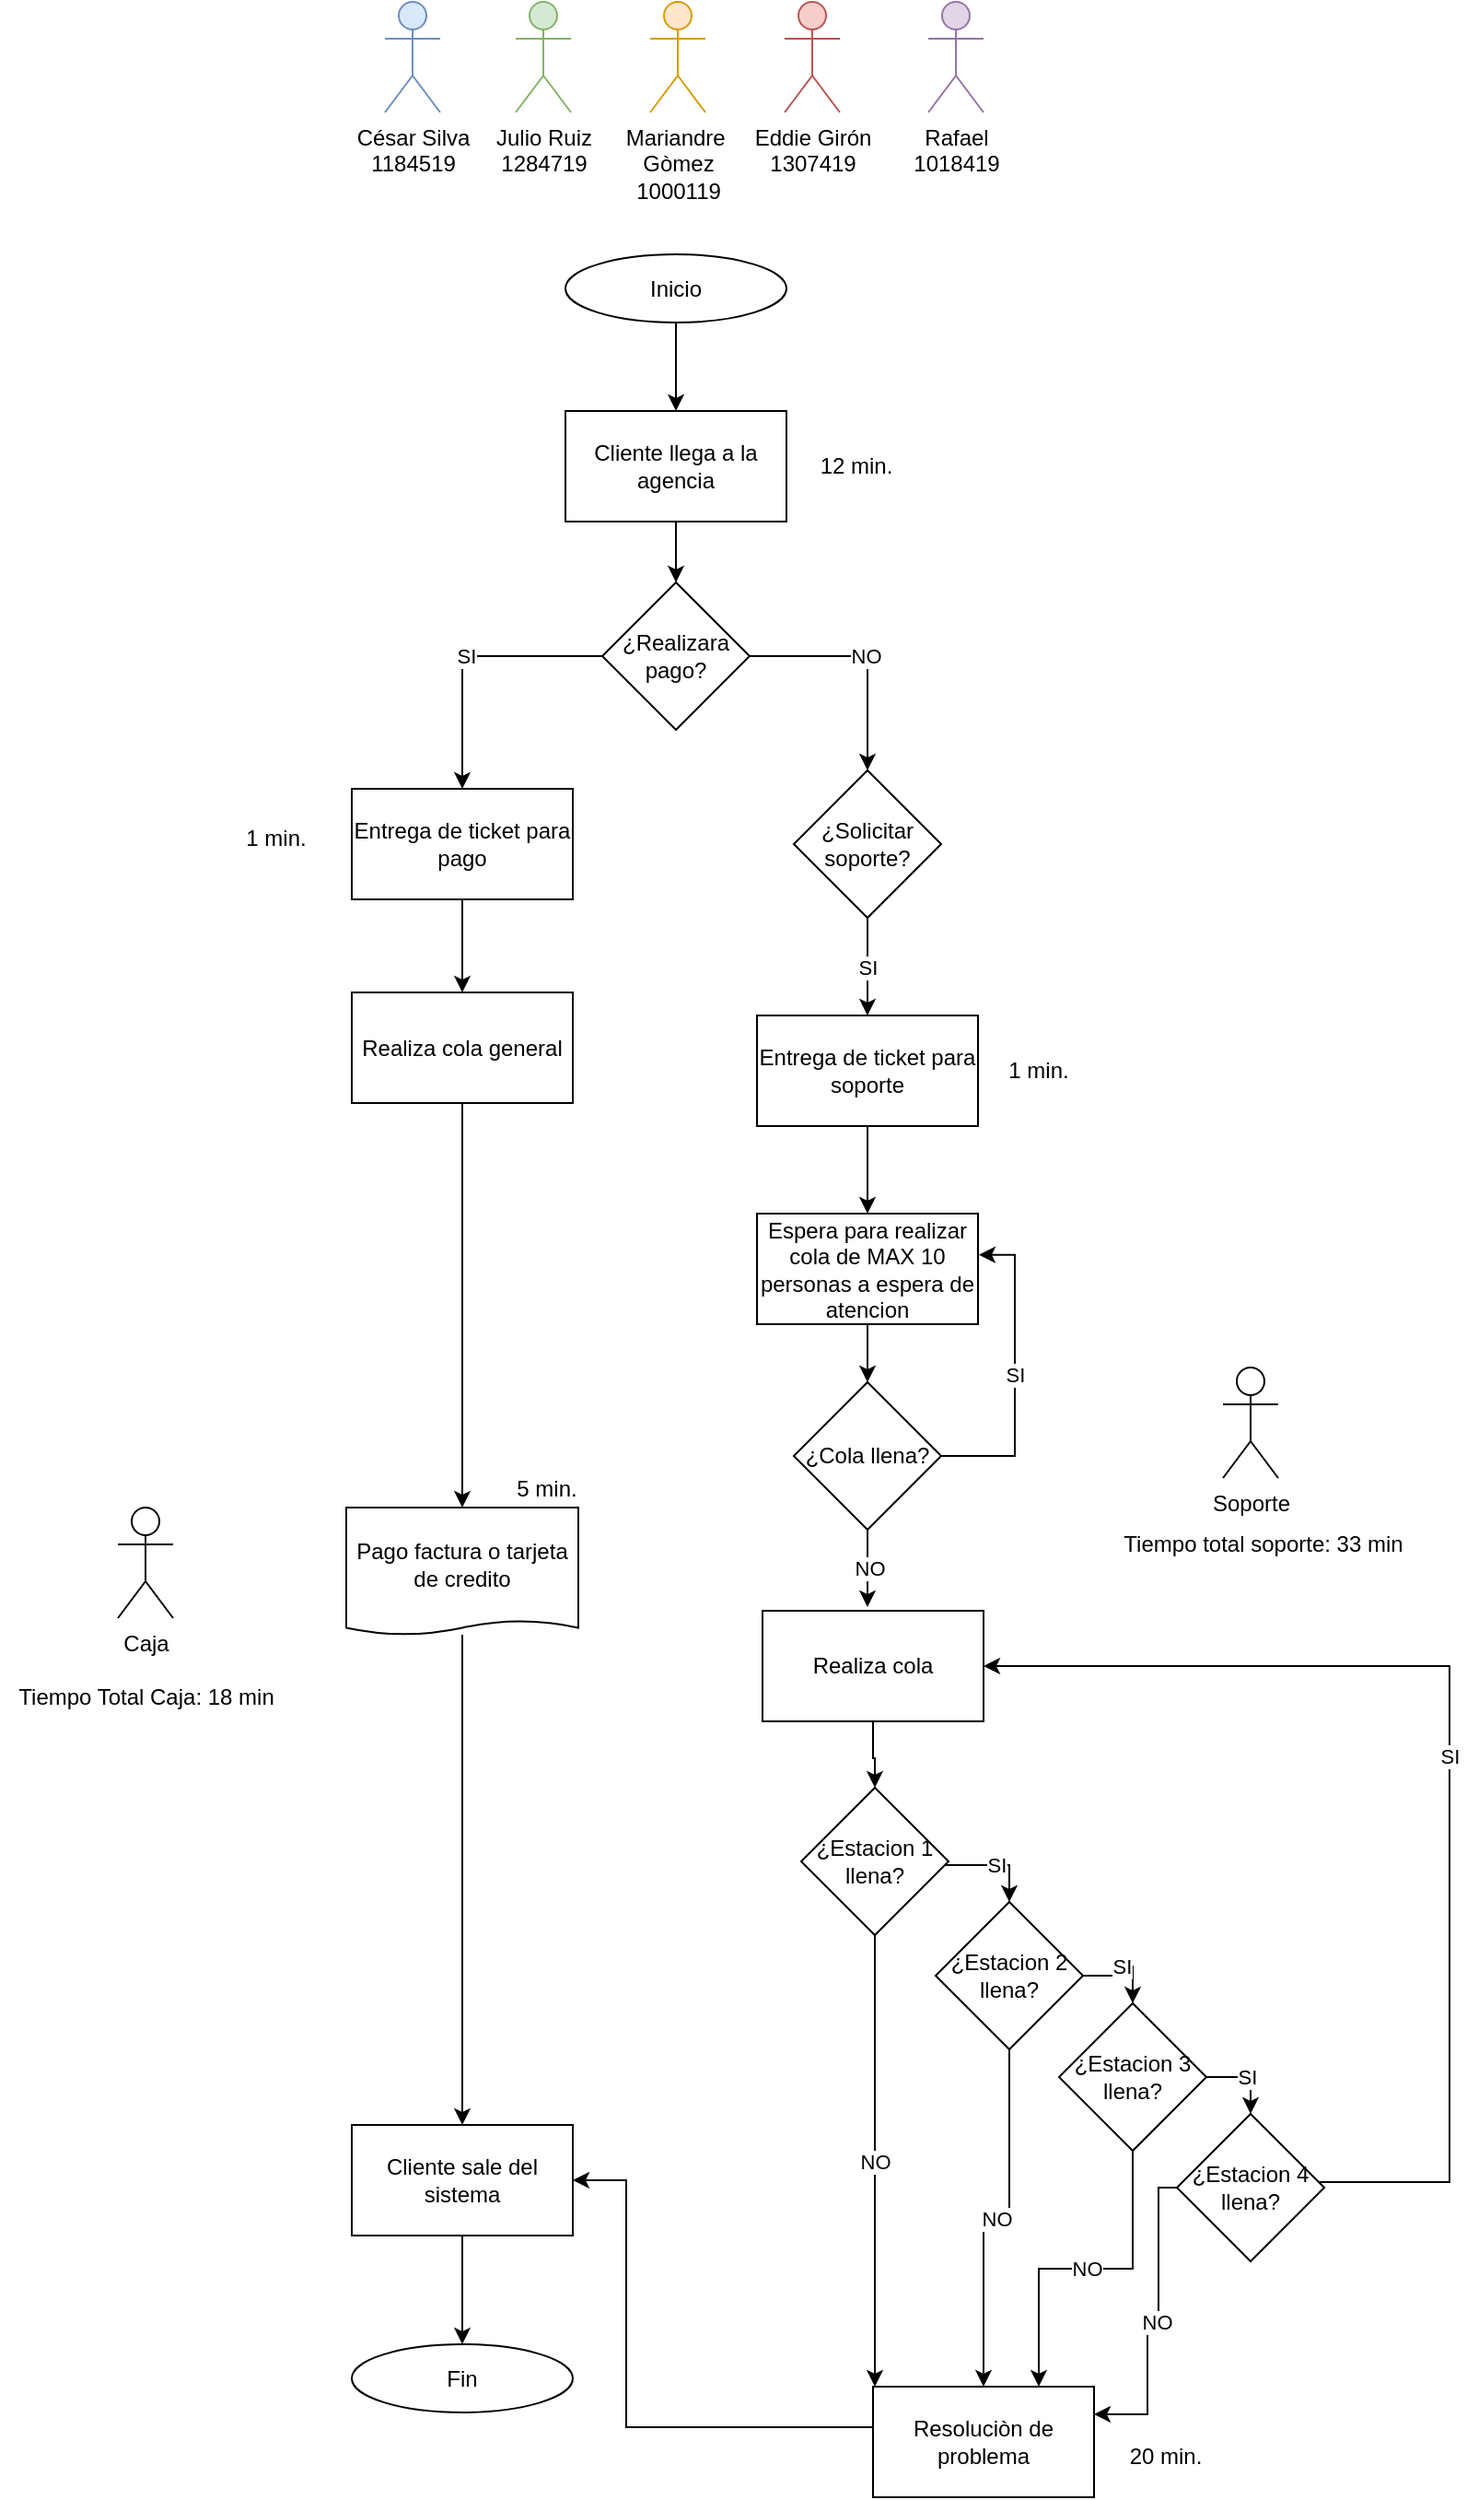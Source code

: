 <mxfile version="23.0.1" type="google">
  <diagram name="Página-1" id="op63KfpNdoZwscqGuW4t">
    <mxGraphModel grid="0" page="0" gridSize="10" guides="1" tooltips="1" connect="1" arrows="1" fold="1" pageScale="1" pageWidth="827" pageHeight="1169" math="0" shadow="0">
      <root>
        <mxCell id="0" />
        <mxCell id="1" parent="0" />
        <mxCell id="F32O1sjZaFAkKOXuG77Z-1" value="Inicio" style="ellipse;whiteSpace=wrap;html=1;" vertex="1" parent="1">
          <mxGeometry x="23" y="128" width="120" height="37" as="geometry" />
        </mxCell>
        <mxCell id="F32O1sjZaFAkKOXuG77Z-2" value="Fin" style="ellipse;whiteSpace=wrap;html=1;" vertex="1" parent="1">
          <mxGeometry x="-93" y="1262" width="120" height="37" as="geometry" />
        </mxCell>
        <mxCell id="DTNb_fPJbGdZ6t52-diq-6" value="" style="edgeStyle=orthogonalEdgeStyle;rounded=0;orthogonalLoop=1;jettySize=auto;html=1;" edge="1" parent="1" source="F32O1sjZaFAkKOXuG77Z-3" target="F32O1sjZaFAkKOXuG77Z-5">
          <mxGeometry relative="1" as="geometry" />
        </mxCell>
        <mxCell id="F32O1sjZaFAkKOXuG77Z-3" value="Cliente llega a la agencia" style="rounded=0;whiteSpace=wrap;html=1;" vertex="1" parent="1">
          <mxGeometry x="23" y="213" width="120" height="60" as="geometry" />
        </mxCell>
        <mxCell id="DTNb_fPJbGdZ6t52-diq-1" value="César Silva&lt;br&gt;1184519" style="shape=umlActor;verticalLabelPosition=bottom;verticalAlign=top;html=1;outlineConnect=0;fillColor=#dae8fc;strokeColor=#6c8ebf;" vertex="1" parent="1">
          <mxGeometry x="-75" y="-9" width="30" height="60" as="geometry" />
        </mxCell>
        <mxCell id="F32O1sjZaFAkKOXuG77Z-4" value="12 min." style="text;html=1;strokeColor=none;fillColor=none;align=center;verticalAlign=middle;whiteSpace=wrap;rounded=0;" vertex="1" parent="1">
          <mxGeometry x="151" y="228" width="60" height="30" as="geometry" />
        </mxCell>
        <mxCell id="DTNb_fPJbGdZ6t52-diq-2" value="Julio Ruiz &lt;br&gt;1284719" style="shape=umlActor;verticalLabelPosition=bottom;verticalAlign=top;html=1;outlineConnect=0;fontStyle=0;fillColor=#d5e8d4;strokeColor=#82b366;" vertex="1" parent="1">
          <mxGeometry x="-4" y="-9" width="30" height="60" as="geometry" />
        </mxCell>
        <mxCell id="DTNb_fPJbGdZ6t52-diq-3" value="Mariandre&amp;nbsp;&lt;br&gt;Gòmez&lt;br&gt;1000119" style="shape=umlActor;verticalLabelPosition=bottom;verticalAlign=top;html=1;outlineConnect=0;fillColor=#ffe6cc;strokeColor=#d79b00;" vertex="1" parent="1">
          <mxGeometry x="69" y="-9" width="30" height="60" as="geometry" />
        </mxCell>
        <mxCell id="DTNb_fPJbGdZ6t52-diq-4" value="Eddie Girón&lt;br&gt;1307419" style="shape=umlActor;verticalLabelPosition=bottom;verticalAlign=top;html=1;outlineConnect=0;fontStyle=0;fillColor=#f8cecc;strokeColor=#b85450;" vertex="1" parent="1">
          <mxGeometry x="142" y="-9" width="30" height="60" as="geometry" />
        </mxCell>
        <mxCell id="F32O1sjZaFAkKOXuG77Z-11" value="NO" style="edgeStyle=orthogonalEdgeStyle;rounded=0;orthogonalLoop=1;jettySize=auto;html=1;entryX=0.5;entryY=0;entryDx=0;entryDy=0;" edge="1" parent="1" source="F32O1sjZaFAkKOXuG77Z-5" target="uxLi-7ibv0aCC-0MGFdr-3">
          <mxGeometry relative="1" as="geometry" />
        </mxCell>
        <mxCell id="F32O1sjZaFAkKOXuG77Z-13" value="SI" style="edgeStyle=orthogonalEdgeStyle;rounded=0;orthogonalLoop=1;jettySize=auto;html=1;entryX=0.5;entryY=0;entryDx=0;entryDy=0;" edge="1" parent="1" source="F32O1sjZaFAkKOXuG77Z-5" target="F32O1sjZaFAkKOXuG77Z-12">
          <mxGeometry relative="1" as="geometry" />
        </mxCell>
        <mxCell id="F32O1sjZaFAkKOXuG77Z-5" value="¿Realizara pago?" style="rhombus;whiteSpace=wrap;html=1;" vertex="1" parent="1">
          <mxGeometry x="43" y="306" width="80" height="80" as="geometry" />
        </mxCell>
        <mxCell id="ct6qSFxZMHp5CpNzlj19-1" value="" style="endArrow=classic;html=1;rounded=0;exitX=0.5;exitY=1;exitDx=0;exitDy=0;entryX=0.5;entryY=0;entryDx=0;entryDy=0;" edge="1" parent="1" source="F32O1sjZaFAkKOXuG77Z-1" target="F32O1sjZaFAkKOXuG77Z-3">
          <mxGeometry width="50" height="50" relative="1" as="geometry">
            <mxPoint x="175" y="307" as="sourcePoint" />
            <mxPoint x="225" y="257" as="targetPoint" />
          </mxGeometry>
        </mxCell>
        <mxCell id="DTNb_fPJbGdZ6t52-diq-5" value="Rafael&lt;br&gt;1018419" style="shape=umlActor;verticalLabelPosition=bottom;verticalAlign=top;html=1;outlineConnect=0;fontStyle=0;fillColor=#e1d5e7;strokeColor=#9673a6;" vertex="1" parent="1">
          <mxGeometry x="220" y="-9" width="30" height="60" as="geometry" />
        </mxCell>
        <mxCell id="uxLi-7ibv0aCC-0MGFdr-3" value="¿Solicitar&lt;br&gt;soporte?" style="rhombus;whiteSpace=wrap;html=1;" vertex="1" parent="1">
          <mxGeometry x="147" y="408" width="80" height="80" as="geometry" />
        </mxCell>
        <mxCell id="F32O1sjZaFAkKOXuG77Z-20" style="edgeStyle=orthogonalEdgeStyle;rounded=0;orthogonalLoop=1;jettySize=auto;html=1;entryX=0.5;entryY=0;entryDx=0;entryDy=0;" edge="1" parent="1" source="F32O1sjZaFAkKOXuG77Z-12" target="F32O1sjZaFAkKOXuG77Z-19">
          <mxGeometry relative="1" as="geometry" />
        </mxCell>
        <mxCell id="F32O1sjZaFAkKOXuG77Z-12" value="Entrega de ticket para pago" style="rounded=0;whiteSpace=wrap;html=1;" vertex="1" parent="1">
          <mxGeometry x="-93" y="418" width="120" height="60" as="geometry" />
        </mxCell>
        <mxCell id="DTNb_fPJbGdZ6t52-diq-7" style="edgeStyle=orthogonalEdgeStyle;rounded=0;orthogonalLoop=1;jettySize=auto;html=1;" edge="1" parent="1" source="F32O1sjZaFAkKOXuG77Z-14" target="ct6qSFxZMHp5CpNzlj19-2">
          <mxGeometry relative="1" as="geometry" />
        </mxCell>
        <mxCell id="F32O1sjZaFAkKOXuG77Z-14" value="Entrega de ticket para soporte" style="rounded=0;whiteSpace=wrap;html=1;" vertex="1" parent="1">
          <mxGeometry x="127" y="541" width="120" height="60" as="geometry" />
        </mxCell>
        <mxCell id="F32O1sjZaFAkKOXuG77Z-15" value="SI" style="edgeStyle=orthogonalEdgeStyle;rounded=0;orthogonalLoop=1;jettySize=auto;html=1;entryX=0.5;entryY=0;entryDx=0;entryDy=0;" edge="1" parent="1" source="uxLi-7ibv0aCC-0MGFdr-3" target="F32O1sjZaFAkKOXuG77Z-14">
          <mxGeometry relative="1" as="geometry" />
        </mxCell>
        <mxCell id="F32O1sjZaFAkKOXuG77Z-17" value="1 min." style="text;html=1;strokeColor=none;fillColor=none;align=center;verticalAlign=middle;whiteSpace=wrap;rounded=0;" vertex="1" parent="1">
          <mxGeometry x="-164" y="430" width="60" height="30" as="geometry" />
        </mxCell>
        <mxCell id="F32O1sjZaFAkKOXuG77Z-18" value="1 min." style="text;html=1;strokeColor=none;fillColor=none;align=center;verticalAlign=middle;whiteSpace=wrap;rounded=0;" vertex="1" parent="1">
          <mxGeometry x="250" y="556" width="60" height="30" as="geometry" />
        </mxCell>
        <mxCell id="F32O1sjZaFAkKOXuG77Z-25" value="" style="edgeStyle=orthogonalEdgeStyle;rounded=0;orthogonalLoop=1;jettySize=auto;html=1;" edge="1" parent="1" source="F32O1sjZaFAkKOXuG77Z-19" target="F32O1sjZaFAkKOXuG77Z-23">
          <mxGeometry relative="1" as="geometry" />
        </mxCell>
        <mxCell id="F32O1sjZaFAkKOXuG77Z-19" value="Realiza cola general" style="rounded=0;whiteSpace=wrap;html=1;" vertex="1" parent="1">
          <mxGeometry x="-93" y="528.5" width="120" height="60" as="geometry" />
        </mxCell>
        <mxCell id="F32O1sjZaFAkKOXuG77Z-37" value="" style="edgeStyle=orthogonalEdgeStyle;rounded=0;orthogonalLoop=1;jettySize=auto;html=1;" edge="1" parent="1" source="ct6qSFxZMHp5CpNzlj19-2" target="F32O1sjZaFAkKOXuG77Z-35">
          <mxGeometry relative="1" as="geometry" />
        </mxCell>
        <mxCell id="ct6qSFxZMHp5CpNzlj19-2" value="Espera para realizar cola de MAX 10 personas a espera de atencion" style="rounded=0;whiteSpace=wrap;html=1;" vertex="1" parent="1">
          <mxGeometry x="127" y="648.5" width="120" height="60" as="geometry" />
        </mxCell>
        <mxCell id="F32O1sjZaFAkKOXuG77Z-27" style="edgeStyle=orthogonalEdgeStyle;rounded=0;orthogonalLoop=1;jettySize=auto;html=1;entryX=0.5;entryY=0;entryDx=0;entryDy=0;" edge="1" parent="1" source="F32O1sjZaFAkKOXuG77Z-23" target="F32O1sjZaFAkKOXuG77Z-26">
          <mxGeometry relative="1" as="geometry" />
        </mxCell>
        <mxCell id="F32O1sjZaFAkKOXuG77Z-23" value="Pago factura o tarjeta de credito" style="shape=document;whiteSpace=wrap;html=1;boundedLbl=1;size=0.11;" vertex="1" parent="1">
          <mxGeometry x="-96" y="808" width="126" height="69" as="geometry" />
        </mxCell>
        <mxCell id="F32O1sjZaFAkKOXuG77Z-24" value="5 min." style="text;html=1;strokeColor=none;fillColor=none;align=center;verticalAlign=middle;whiteSpace=wrap;rounded=0;" vertex="1" parent="1">
          <mxGeometry x="-17" y="783" width="60" height="30" as="geometry" />
        </mxCell>
        <mxCell id="F32O1sjZaFAkKOXuG77Z-30" value="" style="edgeStyle=orthogonalEdgeStyle;rounded=0;orthogonalLoop=1;jettySize=auto;html=1;" edge="1" parent="1" source="F32O1sjZaFAkKOXuG77Z-26" target="F32O1sjZaFAkKOXuG77Z-2">
          <mxGeometry relative="1" as="geometry" />
        </mxCell>
        <mxCell id="F32O1sjZaFAkKOXuG77Z-26" value="Cliente sale del sistema" style="rounded=0;whiteSpace=wrap;html=1;" vertex="1" parent="1">
          <mxGeometry x="-93" y="1143" width="120" height="60" as="geometry" />
        </mxCell>
        <mxCell id="F32O1sjZaFAkKOXuG77Z-35" value="¿Cola llena?" style="rhombus;whiteSpace=wrap;html=1;" vertex="1" parent="1">
          <mxGeometry x="147" y="740" width="80" height="80" as="geometry" />
        </mxCell>
        <mxCell id="F32O1sjZaFAkKOXuG77Z-36" value="NO" style="edgeStyle=orthogonalEdgeStyle;rounded=0;orthogonalLoop=1;jettySize=auto;html=1;" edge="1" parent="1" source="F32O1sjZaFAkKOXuG77Z-35">
          <mxGeometry relative="1" as="geometry">
            <mxPoint x="187" y="862" as="targetPoint" />
          </mxGeometry>
        </mxCell>
        <mxCell id="F32O1sjZaFAkKOXuG77Z-38" value="SI" style="edgeStyle=orthogonalEdgeStyle;rounded=0;orthogonalLoop=1;jettySize=auto;html=1;entryX=1.004;entryY=0.373;entryDx=0;entryDy=0;entryPerimeter=0;" edge="1" parent="1" source="F32O1sjZaFAkKOXuG77Z-35" target="ct6qSFxZMHp5CpNzlj19-2">
          <mxGeometry relative="1" as="geometry">
            <Array as="points">
              <mxPoint x="267" y="780" />
              <mxPoint x="267" y="671" />
            </Array>
          </mxGeometry>
        </mxCell>
        <mxCell id="F32O1sjZaFAkKOXuG77Z-43" value="SI" style="edgeStyle=orthogonalEdgeStyle;rounded=0;orthogonalLoop=1;jettySize=auto;html=1;entryX=0.5;entryY=0;entryDx=0;entryDy=0;" edge="1" parent="1" source="F32O1sjZaFAkKOXuG77Z-39" target="F32O1sjZaFAkKOXuG77Z-40">
          <mxGeometry relative="1" as="geometry">
            <Array as="points">
              <mxPoint x="264" y="1002" />
            </Array>
          </mxGeometry>
        </mxCell>
        <mxCell id="F32O1sjZaFAkKOXuG77Z-53" value="NO" style="edgeStyle=orthogonalEdgeStyle;rounded=0;orthogonalLoop=1;jettySize=auto;html=1;entryX=0;entryY=0;entryDx=0;entryDy=0;" edge="1" parent="1" source="F32O1sjZaFAkKOXuG77Z-39" target="ct6qSFxZMHp5CpNzlj19-5">
          <mxGeometry relative="1" as="geometry">
            <Array as="points">
              <mxPoint x="191" y="1285" />
            </Array>
          </mxGeometry>
        </mxCell>
        <mxCell id="F32O1sjZaFAkKOXuG77Z-39" value="¿Estacion 1 llena?" style="rhombus;whiteSpace=wrap;html=1;" vertex="1" parent="1">
          <mxGeometry x="151" y="960" width="80" height="80" as="geometry" />
        </mxCell>
        <mxCell id="F32O1sjZaFAkKOXuG77Z-50" value="NO" style="edgeStyle=orthogonalEdgeStyle;rounded=0;orthogonalLoop=1;jettySize=auto;html=1;" edge="1" parent="1" source="F32O1sjZaFAkKOXuG77Z-40" target="ct6qSFxZMHp5CpNzlj19-5">
          <mxGeometry relative="1" as="geometry" />
        </mxCell>
        <mxCell id="F32O1sjZaFAkKOXuG77Z-40" value="¿Estacion 2 llena?" style="rhombus;whiteSpace=wrap;html=1;" vertex="1" parent="1">
          <mxGeometry x="224" y="1022" width="80" height="80" as="geometry" />
        </mxCell>
        <mxCell id="ct6qSFxZMHp5CpNzlj19-5" value="Resoluciòn de problema" style="rounded=0;whiteSpace=wrap;html=1;" vertex="1" parent="1">
          <mxGeometry x="190" y="1285" width="120" height="60" as="geometry" />
        </mxCell>
        <mxCell id="ct6qSFxZMHp5CpNzlj19-7" value="" style="endArrow=classic;html=1;rounded=0;entryX=1;entryY=0.5;entryDx=0;entryDy=0;exitX=0;exitY=0.5;exitDx=0;exitDy=0;edgeStyle=orthogonalEdgeStyle;" edge="1" parent="1" source="ct6qSFxZMHp5CpNzlj19-5" target="F32O1sjZaFAkKOXuG77Z-26">
          <mxGeometry width="50" height="50" relative="1" as="geometry">
            <mxPoint x="175" y="1208" as="sourcePoint" />
            <mxPoint x="225" y="1158" as="targetPoint" />
            <Array as="points">
              <mxPoint x="56" y="1307" />
              <mxPoint x="56" y="1173" />
            </Array>
          </mxGeometry>
        </mxCell>
        <mxCell id="F32O1sjZaFAkKOXuG77Z-45" value="SI" style="edgeStyle=orthogonalEdgeStyle;rounded=0;orthogonalLoop=1;jettySize=auto;html=1;entryX=0.5;entryY=0;entryDx=0;entryDy=0;" edge="1" parent="1" source="F32O1sjZaFAkKOXuG77Z-41" target="F32O1sjZaFAkKOXuG77Z-42">
          <mxGeometry relative="1" as="geometry">
            <Array as="points">
              <mxPoint x="395" y="1117" />
            </Array>
          </mxGeometry>
        </mxCell>
        <mxCell id="F32O1sjZaFAkKOXuG77Z-56" value="20 min." style="text;html=1;strokeColor=none;fillColor=none;align=center;verticalAlign=middle;whiteSpace=wrap;rounded=0;" vertex="1" parent="1">
          <mxGeometry x="319" y="1308" width="60" height="30" as="geometry" />
        </mxCell>
        <mxCell id="F32O1sjZaFAkKOXuG77Z-54" value="NO" style="edgeStyle=orthogonalEdgeStyle;rounded=0;orthogonalLoop=1;jettySize=auto;html=1;entryX=0.75;entryY=0;entryDx=0;entryDy=0;" edge="1" parent="1" source="F32O1sjZaFAkKOXuG77Z-41" target="ct6qSFxZMHp5CpNzlj19-5">
          <mxGeometry relative="1" as="geometry" />
        </mxCell>
        <mxCell id="F32O1sjZaFAkKOXuG77Z-41" value="¿Estacion 3 llena?" style="rhombus;whiteSpace=wrap;html=1;" vertex="1" parent="1">
          <mxGeometry x="291" y="1077" width="80" height="80" as="geometry" />
        </mxCell>
        <mxCell id="F32O1sjZaFAkKOXuG77Z-47" value="SI" style="edgeStyle=orthogonalEdgeStyle;rounded=0;orthogonalLoop=1;jettySize=auto;html=1;entryX=1;entryY=0.5;entryDx=0;entryDy=0;" edge="1" parent="1" source="F32O1sjZaFAkKOXuG77Z-42" target="F32O1sjZaFAkKOXuG77Z-46">
          <mxGeometry relative="1" as="geometry">
            <Array as="points">
              <mxPoint x="503" y="1174" />
              <mxPoint x="503" y="894" />
            </Array>
          </mxGeometry>
        </mxCell>
        <mxCell id="F32O1sjZaFAkKOXuG77Z-55" value="NO" style="edgeStyle=orthogonalEdgeStyle;rounded=0;orthogonalLoop=1;jettySize=auto;html=1;entryX=1;entryY=0.25;entryDx=0;entryDy=0;" edge="1" parent="1" source="F32O1sjZaFAkKOXuG77Z-42" target="ct6qSFxZMHp5CpNzlj19-5">
          <mxGeometry relative="1" as="geometry">
            <Array as="points">
              <mxPoint x="345" y="1177" />
              <mxPoint x="345" y="1250" />
              <mxPoint x="339" y="1250" />
              <mxPoint x="339" y="1300" />
            </Array>
          </mxGeometry>
        </mxCell>
        <mxCell id="F32O1sjZaFAkKOXuG77Z-42" value="¿Estacion 4 llena?" style="rhombus;whiteSpace=wrap;html=1;" vertex="1" parent="1">
          <mxGeometry x="355" y="1137" width="80" height="80" as="geometry" />
        </mxCell>
        <mxCell id="F32O1sjZaFAkKOXuG77Z-48" style="edgeStyle=orthogonalEdgeStyle;rounded=0;orthogonalLoop=1;jettySize=auto;html=1;entryX=0.5;entryY=0;entryDx=0;entryDy=0;" edge="1" parent="1" source="F32O1sjZaFAkKOXuG77Z-46" target="F32O1sjZaFAkKOXuG77Z-39">
          <mxGeometry relative="1" as="geometry" />
        </mxCell>
        <mxCell id="F32O1sjZaFAkKOXuG77Z-46" value="Realiza cola" style="rounded=0;whiteSpace=wrap;html=1;" vertex="1" parent="1">
          <mxGeometry x="130" y="864" width="120" height="60" as="geometry" />
        </mxCell>
        <mxCell id="F32O1sjZaFAkKOXuG77Z-44" value="SI" style="edgeStyle=orthogonalEdgeStyle;rounded=0;orthogonalLoop=1;jettySize=auto;html=1;entryX=0.5;entryY=0;entryDx=0;entryDy=0;" edge="1" parent="1" source="F32O1sjZaFAkKOXuG77Z-40" target="F32O1sjZaFAkKOXuG77Z-41">
          <mxGeometry relative="1" as="geometry">
            <Array as="points">
              <mxPoint x="324" y="1062" />
              <mxPoint x="324" y="1057" />
              <mxPoint x="331" y="1057" />
            </Array>
          </mxGeometry>
        </mxCell>
        <mxCell id="_Ejn-h8OgafMEaOuVXSP-1" value="Tiempo Total Caja: 18 min" style="text;html=1;align=center;verticalAlign=middle;resizable=0;points=[];autosize=1;strokeColor=none;fillColor=none;" vertex="1" parent="1">
          <mxGeometry x="-283.5" y="898" width="157" height="26" as="geometry" />
        </mxCell>
        <mxCell id="sN6F4ZN0-twDFR6BE7hx-2" value="Soporte" style="shape=umlActor;verticalLabelPosition=bottom;verticalAlign=top;html=1;outlineConnect=0;" vertex="1" parent="1">
          <mxGeometry x="380" y="732" width="30" height="60" as="geometry" />
        </mxCell>
        <mxCell id="sN6F4ZN0-twDFR6BE7hx-3" value="Caja" style="shape=umlActor;verticalLabelPosition=bottom;verticalAlign=top;html=1;outlineConnect=0;" vertex="1" parent="1">
          <mxGeometry x="-220" y="808" width="30" height="60" as="geometry" />
        </mxCell>
        <mxCell id="F32O1sjZaFAkKOXuG77Z-61" value="Tiempo total soporte: 33 min" style="text;html=1;strokeColor=none;fillColor=none;align=center;verticalAlign=middle;whiteSpace=wrap;rounded=0;" vertex="1" parent="1">
          <mxGeometry x="317" y="813" width="170" height="30" as="geometry" />
        </mxCell>
      </root>
    </mxGraphModel>
  </diagram>
</mxfile>
